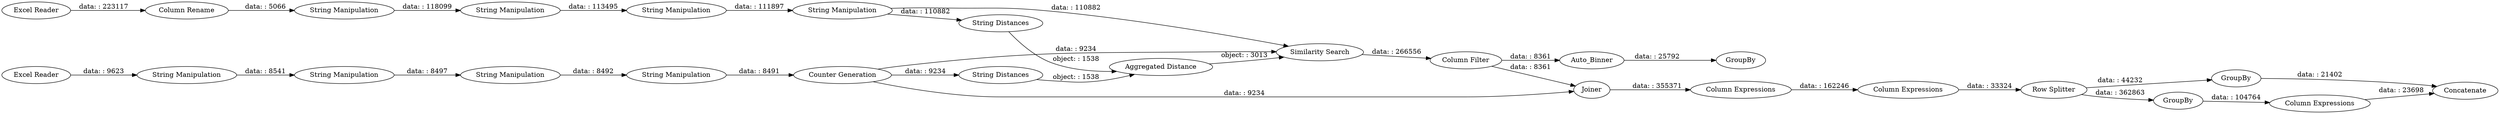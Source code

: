 digraph {
	"1076615054336641066_10" [label="Counter Generation"]
	"1076615054336641066_242" [label="Column Expressions"]
	"1076615054336641066_213" [label="Column Filter"]
	"1076615054336641066_101" [label="String Manipulation"]
	"1076615054336641066_99" [label="String Manipulation"]
	"1076615054336641066_212" [label="Column Rename"]
	"1076615054336641066_243" [label="Column Expressions"]
	"1076615054336641066_210" [label="String Distances"]
	"1076615054336641066_215" [label=Auto_Binner]
	"1076615054336641066_209" [label="String Distances"]
	"1076615054336641066_238" [label="Row Splitter"]
	"1076615054336641066_239" [label="Column Expressions"]
	"1076615054336641066_103" [label="String Manipulation"]
	"1076615054336641066_241" [label=GroupBy]
	"1076615054336641066_2" [label="Excel Reader"]
	"1076615054336641066_1" [label="Excel Reader"]
	"1076615054336641066_84" [label="String Manipulation"]
	"1076615054336641066_100" [label="String Manipulation"]
	"1076615054336641066_78" [label="String Manipulation"]
	"1076615054336641066_237" [label=Concatenate]
	"1076615054336641066_214" [label=Joiner]
	"1076615054336641066_97" [label="String Manipulation"]
	"1076615054336641066_240" [label=GroupBy]
	"1076615054336641066_216" [label=GroupBy]
	"1076615054336641066_104" [label="String Manipulation"]
	"1076615054336641066_14" [label="Similarity Search"]
	"1076615054336641066_211" [label="Aggregated Distance"]
	"1076615054336641066_214" -> "1076615054336641066_243" [label="data: : 355371"]
	"1076615054336641066_210" -> "1076615054336641066_211" [label="object: : 1538"]
	"1076615054336641066_10" -> "1076615054336641066_214" [label="data: : 9234"]
	"1076615054336641066_97" -> "1076615054336641066_209" [label="data: : 110882"]
	"1076615054336641066_209" -> "1076615054336641066_211" [label="object: : 1538"]
	"1076615054336641066_213" -> "1076615054336641066_215" [label="data: : 8361"]
	"1076615054336641066_10" -> "1076615054336641066_210" [label="data: : 9234"]
	"1076615054336641066_212" -> "1076615054336641066_78" [label="data: : 5066"]
	"1076615054336641066_103" -> "1076615054336641066_10" [label="data: : 8491"]
	"1076615054336641066_238" -> "1076615054336641066_240" [label="data: : 362863"]
	"1076615054336641066_241" -> "1076615054336641066_237" [label="data: : 21402"]
	"1076615054336641066_242" -> "1076615054336641066_238" [label="data: : 33324"]
	"1076615054336641066_14" -> "1076615054336641066_213" [label="data: : 266556"]
	"1076615054336641066_97" -> "1076615054336641066_14" [label="data: : 110882"]
	"1076615054336641066_213" -> "1076615054336641066_214" [label="data: : 8361"]
	"1076615054336641066_101" -> "1076615054336641066_103" [label="data: : 8492"]
	"1076615054336641066_1" -> "1076615054336641066_212" [label="data: : 223117"]
	"1076615054336641066_99" -> "1076615054336641066_100" [label="data: : 113495"]
	"1076615054336641066_243" -> "1076615054336641066_242" [label="data: : 162246"]
	"1076615054336641066_215" -> "1076615054336641066_216" [label="data: : 25792"]
	"1076615054336641066_10" -> "1076615054336641066_14" [label="data: : 9234"]
	"1076615054336641066_240" -> "1076615054336641066_239" [label="data: : 104764"]
	"1076615054336641066_238" -> "1076615054336641066_241" [label="data: : 44232"]
	"1076615054336641066_104" -> "1076615054336641066_101" [label="data: : 8497"]
	"1076615054336641066_239" -> "1076615054336641066_237" [label="data: : 23698"]
	"1076615054336641066_84" -> "1076615054336641066_104" [label="data: : 8541"]
	"1076615054336641066_2" -> "1076615054336641066_84" [label="data: : 9623"]
	"1076615054336641066_100" -> "1076615054336641066_97" [label="data: : 111897"]
	"1076615054336641066_78" -> "1076615054336641066_99" [label="data: : 118099"]
	"1076615054336641066_211" -> "1076615054336641066_14" [label="object: : 3013"]
	rankdir=LR
}
